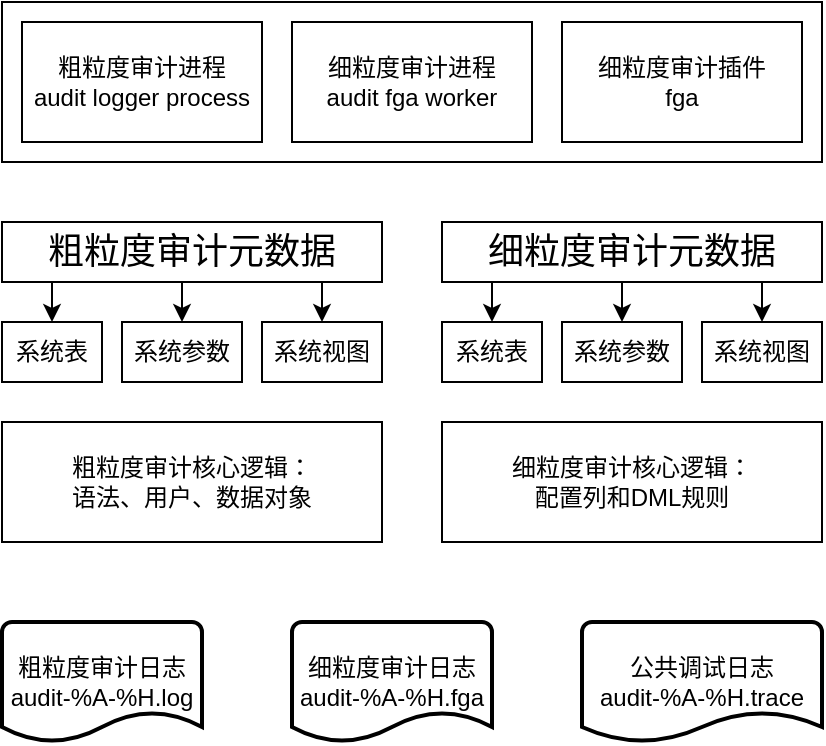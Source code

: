 <mxfile version="21.7.4" type="github">
  <diagram name="第 1 页" id="z8eaokQcUnExMuXmSOVa">
    <mxGraphModel dx="1290" dy="511" grid="1" gridSize="10" guides="1" tooltips="1" connect="1" arrows="1" fold="1" page="1" pageScale="1" pageWidth="827" pageHeight="1169" math="0" shadow="0">
      <root>
        <mxCell id="0" />
        <mxCell id="1" parent="0" />
        <mxCell id="fKBTuQ9XRsDoy9fK-hjk-24" value="" style="rounded=0;whiteSpace=wrap;html=1;" vertex="1" parent="1">
          <mxGeometry x="150" y="160" width="410" height="80" as="geometry" />
        </mxCell>
        <mxCell id="fKBTuQ9XRsDoy9fK-hjk-1" value="粗粒度审计进程&lt;br&gt;audit logger process" style="rounded=0;whiteSpace=wrap;html=1;" vertex="1" parent="1">
          <mxGeometry x="160" y="170" width="120" height="60" as="geometry" />
        </mxCell>
        <mxCell id="fKBTuQ9XRsDoy9fK-hjk-2" value="细粒度审计进程&lt;br&gt;&lt;div&gt;audit fga worker&lt;/div&gt;" style="rounded=0;whiteSpace=wrap;html=1;" vertex="1" parent="1">
          <mxGeometry x="295" y="170" width="120" height="60" as="geometry" />
        </mxCell>
        <mxCell id="fKBTuQ9XRsDoy9fK-hjk-14" style="edgeStyle=orthogonalEdgeStyle;rounded=0;orthogonalLoop=1;jettySize=auto;html=1;exitX=0.25;exitY=1;exitDx=0;exitDy=0;entryX=0.5;entryY=0;entryDx=0;entryDy=0;" edge="1" parent="1" source="fKBTuQ9XRsDoy9fK-hjk-5" target="fKBTuQ9XRsDoy9fK-hjk-7">
          <mxGeometry relative="1" as="geometry" />
        </mxCell>
        <mxCell id="fKBTuQ9XRsDoy9fK-hjk-15" style="edgeStyle=orthogonalEdgeStyle;rounded=0;orthogonalLoop=1;jettySize=auto;html=1;exitX=0.5;exitY=1;exitDx=0;exitDy=0;entryX=0.5;entryY=0;entryDx=0;entryDy=0;" edge="1" parent="1" source="fKBTuQ9XRsDoy9fK-hjk-5" target="fKBTuQ9XRsDoy9fK-hjk-9">
          <mxGeometry relative="1" as="geometry" />
        </mxCell>
        <mxCell id="fKBTuQ9XRsDoy9fK-hjk-16" style="edgeStyle=orthogonalEdgeStyle;rounded=0;orthogonalLoop=1;jettySize=auto;html=1;exitX=0.75;exitY=1;exitDx=0;exitDy=0;entryX=0.5;entryY=0;entryDx=0;entryDy=0;" edge="1" parent="1" source="fKBTuQ9XRsDoy9fK-hjk-5" target="fKBTuQ9XRsDoy9fK-hjk-11">
          <mxGeometry relative="1" as="geometry" />
        </mxCell>
        <mxCell id="fKBTuQ9XRsDoy9fK-hjk-5" value="&lt;font style=&quot;font-size: 18px;&quot;&gt;粗粒度审计元数据&lt;/font&gt;" style="rounded=0;whiteSpace=wrap;html=1;" vertex="1" parent="1">
          <mxGeometry x="150" y="270" width="190" height="30" as="geometry" />
        </mxCell>
        <mxCell id="fKBTuQ9XRsDoy9fK-hjk-7" value="系统表" style="rounded=0;whiteSpace=wrap;html=1;" vertex="1" parent="1">
          <mxGeometry x="150" y="320" width="50" height="30" as="geometry" />
        </mxCell>
        <mxCell id="fKBTuQ9XRsDoy9fK-hjk-9" value="系统参数" style="rounded=0;whiteSpace=wrap;html=1;" vertex="1" parent="1">
          <mxGeometry x="210" y="320" width="60" height="30" as="geometry" />
        </mxCell>
        <mxCell id="fKBTuQ9XRsDoy9fK-hjk-11" value="系统视图" style="rounded=0;whiteSpace=wrap;html=1;" vertex="1" parent="1">
          <mxGeometry x="280" y="320" width="60" height="30" as="geometry" />
        </mxCell>
        <mxCell id="fKBTuQ9XRsDoy9fK-hjk-17" style="edgeStyle=orthogonalEdgeStyle;rounded=0;orthogonalLoop=1;jettySize=auto;html=1;exitX=0.25;exitY=1;exitDx=0;exitDy=0;entryX=0.5;entryY=0;entryDx=0;entryDy=0;" edge="1" parent="1" source="fKBTuQ9XRsDoy9fK-hjk-20" target="fKBTuQ9XRsDoy9fK-hjk-21">
          <mxGeometry relative="1" as="geometry" />
        </mxCell>
        <mxCell id="fKBTuQ9XRsDoy9fK-hjk-18" style="edgeStyle=orthogonalEdgeStyle;rounded=0;orthogonalLoop=1;jettySize=auto;html=1;exitX=0.5;exitY=1;exitDx=0;exitDy=0;entryX=0.5;entryY=0;entryDx=0;entryDy=0;" edge="1" parent="1" source="fKBTuQ9XRsDoy9fK-hjk-20" target="fKBTuQ9XRsDoy9fK-hjk-22">
          <mxGeometry relative="1" as="geometry" />
        </mxCell>
        <mxCell id="fKBTuQ9XRsDoy9fK-hjk-19" style="edgeStyle=orthogonalEdgeStyle;rounded=0;orthogonalLoop=1;jettySize=auto;html=1;exitX=0.75;exitY=1;exitDx=0;exitDy=0;entryX=0.5;entryY=0;entryDx=0;entryDy=0;" edge="1" parent="1" source="fKBTuQ9XRsDoy9fK-hjk-20" target="fKBTuQ9XRsDoy9fK-hjk-23">
          <mxGeometry relative="1" as="geometry" />
        </mxCell>
        <mxCell id="fKBTuQ9XRsDoy9fK-hjk-20" value="&lt;font style=&quot;font-size: 18px;&quot;&gt;细粒度审计元数据&lt;/font&gt;" style="rounded=0;whiteSpace=wrap;html=1;" vertex="1" parent="1">
          <mxGeometry x="370" y="270" width="190" height="30" as="geometry" />
        </mxCell>
        <mxCell id="fKBTuQ9XRsDoy9fK-hjk-21" value="系统表" style="rounded=0;whiteSpace=wrap;html=1;" vertex="1" parent="1">
          <mxGeometry x="370" y="320" width="50" height="30" as="geometry" />
        </mxCell>
        <mxCell id="fKBTuQ9XRsDoy9fK-hjk-22" value="系统参数" style="rounded=0;whiteSpace=wrap;html=1;" vertex="1" parent="1">
          <mxGeometry x="430" y="320" width="60" height="30" as="geometry" />
        </mxCell>
        <mxCell id="fKBTuQ9XRsDoy9fK-hjk-23" value="系统视图" style="rounded=0;whiteSpace=wrap;html=1;" vertex="1" parent="1">
          <mxGeometry x="500" y="320" width="60" height="30" as="geometry" />
        </mxCell>
        <mxCell id="fKBTuQ9XRsDoy9fK-hjk-25" value="细粒度审计插件&lt;br&gt;&lt;div&gt;fga &lt;br&gt;&lt;/div&gt;" style="rounded=0;whiteSpace=wrap;html=1;" vertex="1" parent="1">
          <mxGeometry x="430" y="170" width="120" height="60" as="geometry" />
        </mxCell>
        <mxCell id="fKBTuQ9XRsDoy9fK-hjk-26" value="&lt;div&gt;粗粒度审计核心逻辑：&lt;/div&gt;&lt;div&gt;语法、用户、数据对象&lt;br&gt;&lt;/div&gt;" style="rounded=0;whiteSpace=wrap;html=1;" vertex="1" parent="1">
          <mxGeometry x="150" y="370" width="190" height="60" as="geometry" />
        </mxCell>
        <mxCell id="fKBTuQ9XRsDoy9fK-hjk-27" value="&lt;div&gt;细粒度审计核心逻辑：&lt;/div&gt;&lt;div&gt;配置列和DML规则&lt;br&gt;&lt;/div&gt;" style="rounded=0;whiteSpace=wrap;html=1;" vertex="1" parent="1">
          <mxGeometry x="370" y="370" width="190" height="60" as="geometry" />
        </mxCell>
        <mxCell id="fKBTuQ9XRsDoy9fK-hjk-28" value="粗粒度审计日志audit-%A-%H.log" style="strokeWidth=2;html=1;shape=mxgraph.flowchart.document2;whiteSpace=wrap;size=0.25;" vertex="1" parent="1">
          <mxGeometry x="150" y="470" width="100" height="60" as="geometry" />
        </mxCell>
        <mxCell id="fKBTuQ9XRsDoy9fK-hjk-29" value="细粒度审计日志audit-%A-%H.fga" style="strokeWidth=2;html=1;shape=mxgraph.flowchart.document2;whiteSpace=wrap;size=0.25;" vertex="1" parent="1">
          <mxGeometry x="295" y="470" width="100" height="60" as="geometry" />
        </mxCell>
        <mxCell id="fKBTuQ9XRsDoy9fK-hjk-30" value="公共调试日志&lt;br&gt;audit-%A-%H.trace" style="strokeWidth=2;html=1;shape=mxgraph.flowchart.document2;whiteSpace=wrap;size=0.25;" vertex="1" parent="1">
          <mxGeometry x="440" y="470" width="120" height="60" as="geometry" />
        </mxCell>
      </root>
    </mxGraphModel>
  </diagram>
</mxfile>
